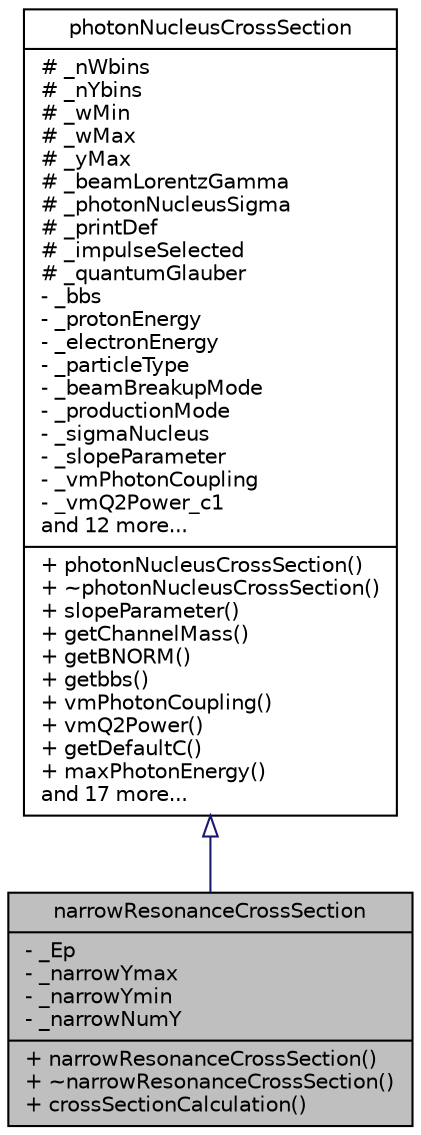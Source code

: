 digraph "narrowResonanceCrossSection"
{
 // LATEX_PDF_SIZE
  bgcolor="transparent";
  edge [fontname="Helvetica",fontsize="10",labelfontname="Helvetica",labelfontsize="10"];
  node [fontname="Helvetica",fontsize="10",shape=record];
  Node0 [label="{narrowResonanceCrossSection\n|- _Ep\l- _narrowYmax\l- _narrowYmin\l- _narrowNumY\l|+ narrowResonanceCrossSection()\l+ ~narrowResonanceCrossSection()\l+ crossSectionCalculation()\l}",height=0.2,width=0.4,color="black", fillcolor="grey75", style="filled", fontcolor="black",tooltip=" "];
  Node1 -> Node0 [dir="back",color="midnightblue",fontsize="10",style="solid",arrowtail="onormal",fontname="Helvetica"];
  Node1 [label="{photonNucleusCrossSection\n|# _nWbins\l# _nYbins\l# _wMin\l# _wMax\l# _yMax\l# _beamLorentzGamma\l# _photonNucleusSigma\l# _printDef\l# _impulseSelected\l# _quantumGlauber\l- _bbs\l- _protonEnergy\l- _electronEnergy\l- _particleType\l- _beamBreakupMode\l- _productionMode\l- _sigmaNucleus\l- _slopeParameter\l- _vmPhotonCoupling\l- _vmQ2Power_c1\land 12 more...\l|+ photonNucleusCrossSection()\l+ ~photonNucleusCrossSection()\l+ slopeParameter()\l+ getChannelMass()\l+ getBNORM()\l+ getbbs()\l+ vmPhotonCoupling()\l+ vmQ2Power()\l+ getDefaultC()\l+ maxPhotonEnergy()\land 17 more...\l}",height=0.2,width=0.4,color="black",URL="$classphotonNucleusCrossSection.html",tooltip=" "];
}
